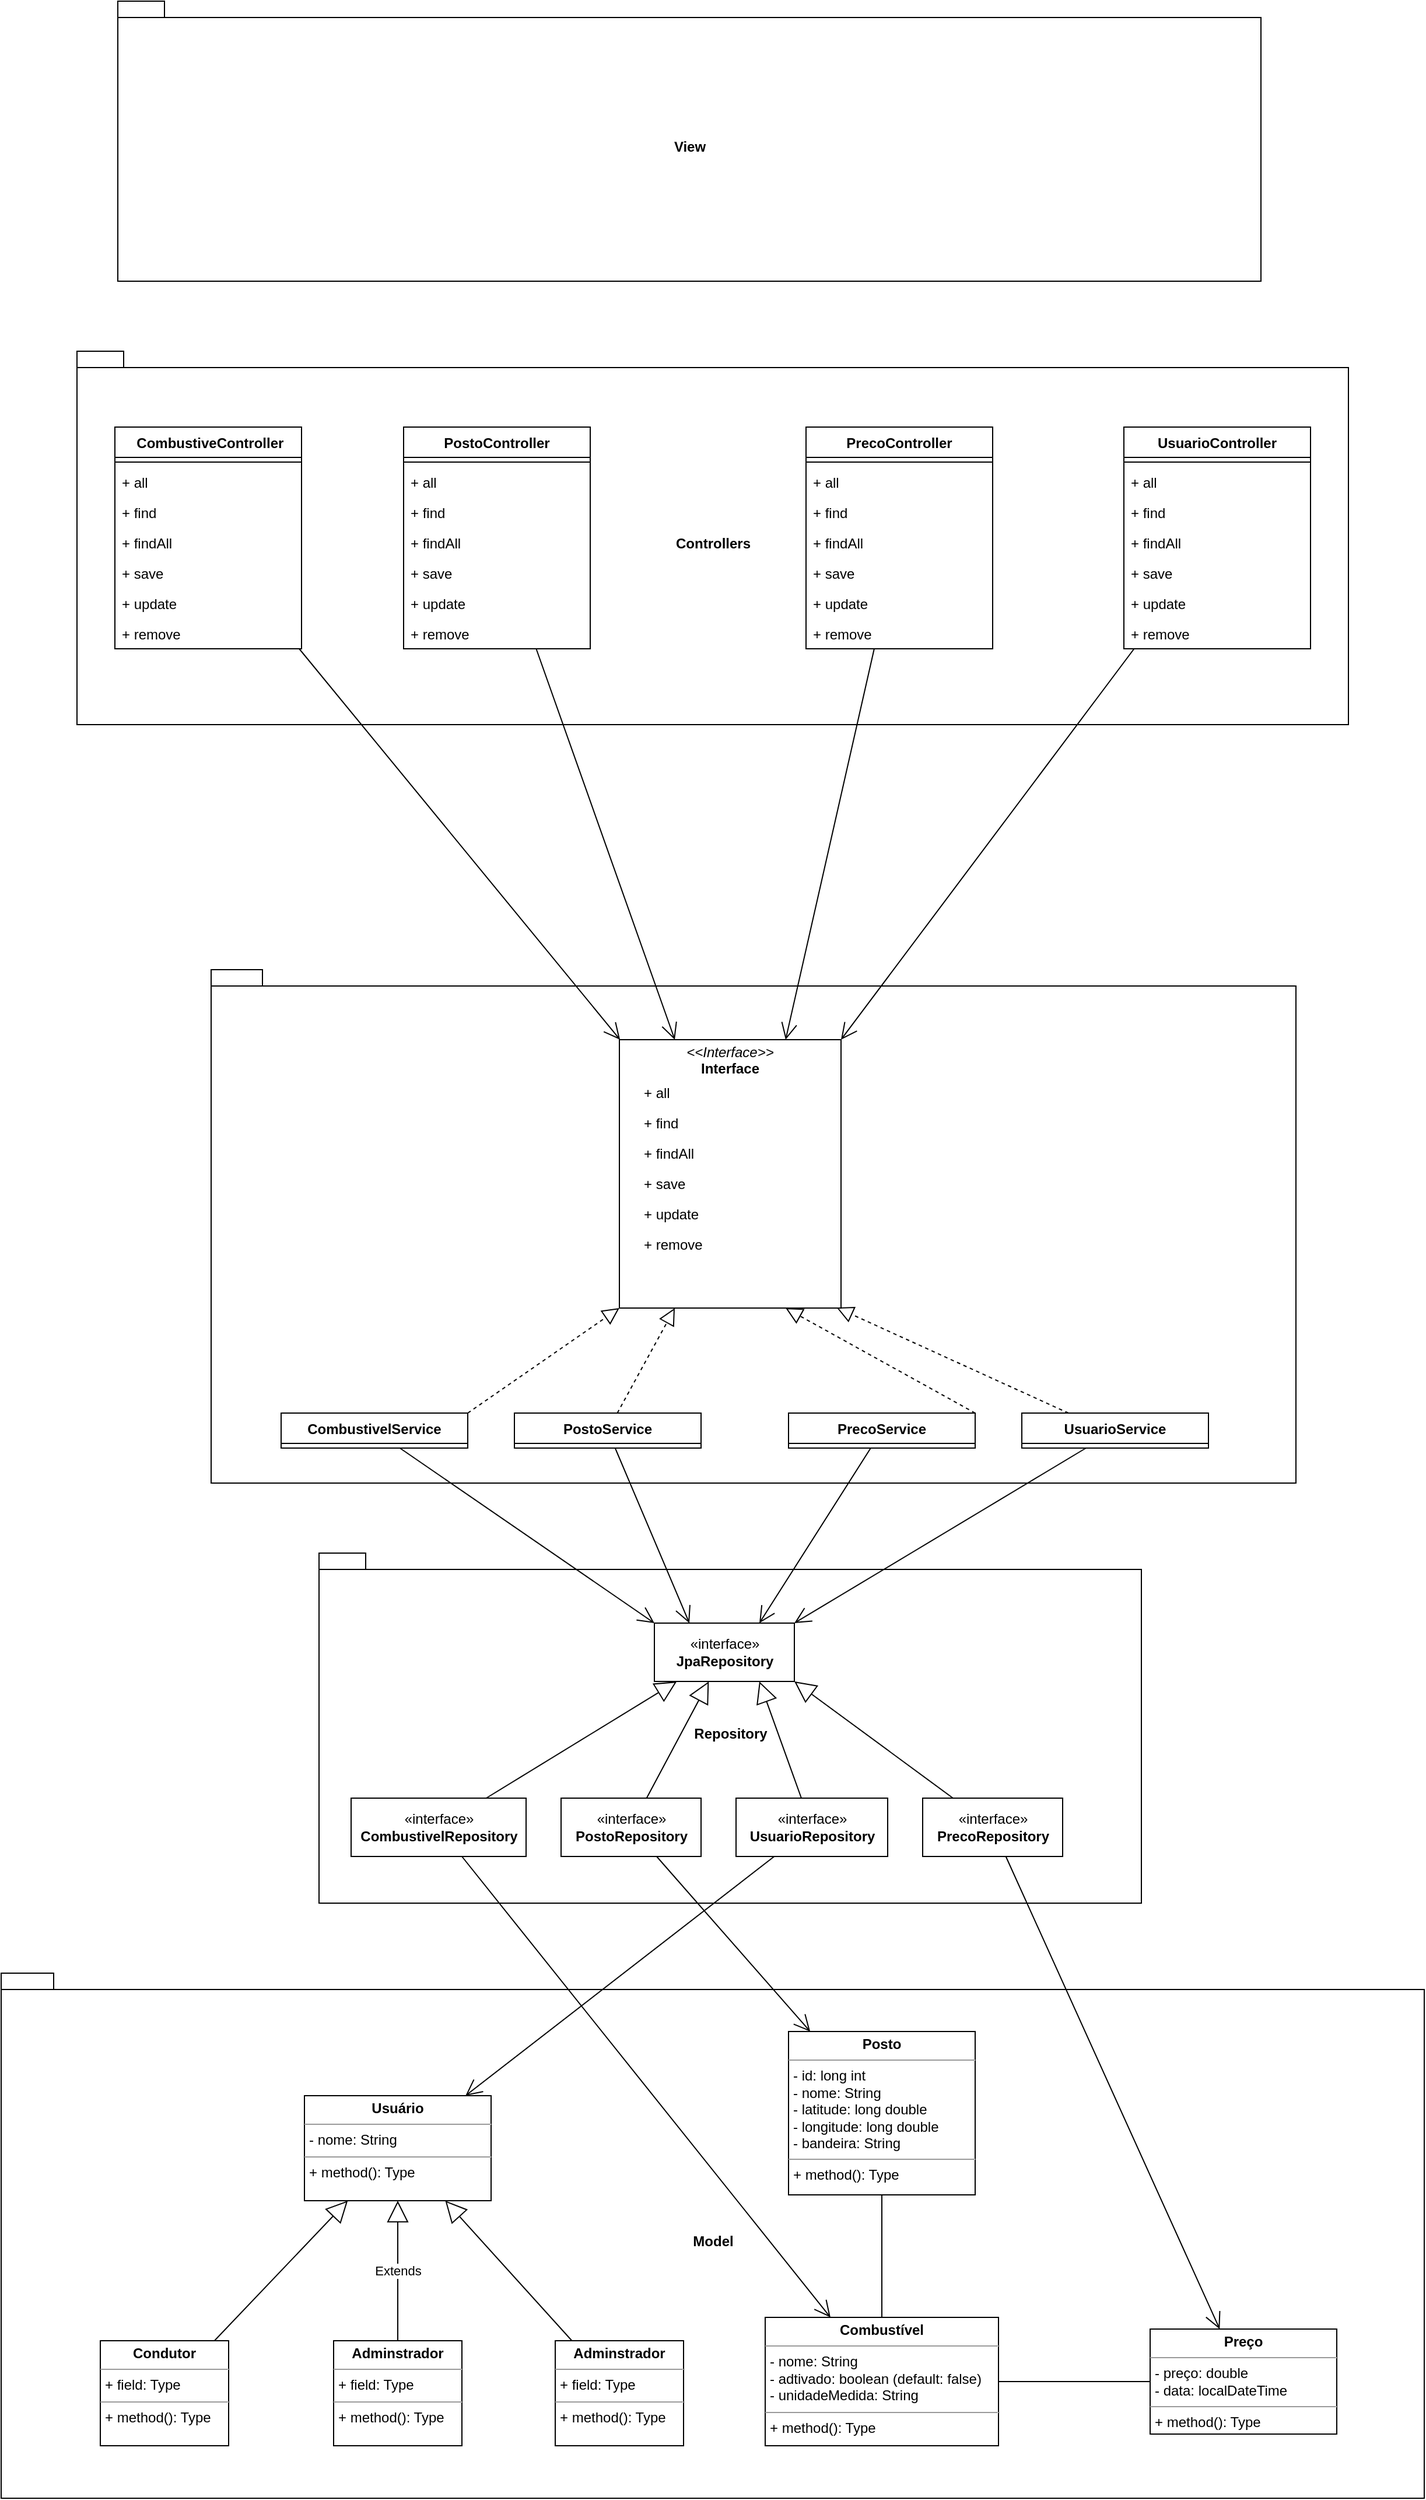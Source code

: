 <mxfile>
    <diagram id="sxfZZDxrCbmP2z4dNGOh" name="Página-1">
        <mxGraphModel dx="1049" dy="1868" grid="1" gridSize="10" guides="1" tooltips="1" connect="1" arrows="1" fold="1" page="0" pageScale="1" pageWidth="827" pageHeight="1169" math="0" shadow="0">
            <root>
                <mxCell id="0"/>
                <mxCell id="1" parent="0"/>
                <mxCell id="4" value="Repository" style="shape=folder;fontStyle=1;spacingTop=10;tabWidth=40;tabHeight=14;tabPosition=left;html=1;labelBackgroundColor=none;fontColor=default;" vertex="1" parent="1">
                    <mxGeometry x="272.5" y="220" width="705" height="300" as="geometry"/>
                </mxCell>
                <mxCell id="35" value="«interface»&lt;br&gt;&lt;span style=&quot;font-weight: 700;&quot;&gt;CombustivelRepository&lt;/span&gt;" style="html=1;labelBackgroundColor=none;fontColor=default;" vertex="1" parent="1">
                    <mxGeometry x="300" y="430" width="150" height="50" as="geometry"/>
                </mxCell>
                <mxCell id="38" value="«interface»&lt;br&gt;&lt;span style=&quot;font-weight: 700;&quot;&gt;PostoRepository&lt;/span&gt;" style="html=1;labelBackgroundColor=none;fontColor=default;" vertex="1" parent="1">
                    <mxGeometry x="480" y="430" width="120" height="50" as="geometry"/>
                </mxCell>
                <mxCell id="39" value="«interface»&lt;br&gt;&lt;span style=&quot;font-weight: 700;&quot;&gt;PrecoRepository&lt;/span&gt;" style="html=1;labelBackgroundColor=none;fontColor=default;" vertex="1" parent="1">
                    <mxGeometry x="790" y="430" width="120" height="50" as="geometry"/>
                </mxCell>
                <mxCell id="41" value="«interface»&lt;br&gt;&lt;span style=&quot;font-weight: 700;&quot;&gt;UsuarioRepository&lt;/span&gt;" style="html=1;labelBackgroundColor=none;fontColor=default;" vertex="1" parent="1">
                    <mxGeometry x="630" y="430" width="130" height="50" as="geometry"/>
                </mxCell>
                <mxCell id="42" value="«interface»&lt;br&gt;&lt;b&gt;JpaRepository&lt;/b&gt;" style="html=1;labelBackgroundColor=none;fontColor=default;" vertex="1" parent="1">
                    <mxGeometry x="560" y="280" width="120" height="50" as="geometry"/>
                </mxCell>
                <mxCell id="43" value="" style="endArrow=block;endSize=16;endFill=0;html=1;fontColor=default;entryX=0.75;entryY=1;entryDx=0;entryDy=0;" edge="1" parent="1" source="41" target="42">
                    <mxGeometry width="160" relative="1" as="geometry">
                        <mxPoint x="460" y="400" as="sourcePoint"/>
                        <mxPoint x="540" y="440" as="targetPoint"/>
                    </mxGeometry>
                </mxCell>
                <mxCell id="44" value="" style="endArrow=block;endSize=16;endFill=0;html=1;fontColor=default;entryX=1;entryY=1;entryDx=0;entryDy=0;" edge="1" parent="1" source="39" target="42">
                    <mxGeometry width="160" relative="1" as="geometry">
                        <mxPoint x="380" y="440" as="sourcePoint"/>
                        <mxPoint x="540" y="440" as="targetPoint"/>
                    </mxGeometry>
                </mxCell>
                <mxCell id="45" value="" style="endArrow=block;endSize=16;endFill=0;html=1;fontColor=default;" edge="1" parent="1" source="38" target="42">
                    <mxGeometry width="160" relative="1" as="geometry">
                        <mxPoint x="380" y="440" as="sourcePoint"/>
                        <mxPoint x="540" y="440" as="targetPoint"/>
                    </mxGeometry>
                </mxCell>
                <mxCell id="46" value="" style="endArrow=block;endSize=16;endFill=0;html=1;fontColor=default;" edge="1" parent="1" source="35" target="42">
                    <mxGeometry width="160" relative="1" as="geometry">
                        <mxPoint x="380" y="440" as="sourcePoint"/>
                        <mxPoint x="540" y="440" as="targetPoint"/>
                    </mxGeometry>
                </mxCell>
                <mxCell id="47" value="Model" style="shape=folder;fontStyle=1;spacingTop=10;tabWidth=40;tabHeight=14;tabPosition=left;html=1;labelBackgroundColor=none;fontColor=default;" vertex="1" parent="1">
                    <mxGeometry y="580" width="1220" height="450" as="geometry"/>
                </mxCell>
                <mxCell id="48" value="&lt;p style=&quot;margin:0px;margin-top:4px;text-align:center;&quot;&gt;&lt;b&gt;Posto&lt;/b&gt;&lt;/p&gt;&lt;hr size=&quot;1&quot;&gt;&lt;p style=&quot;margin:0px;margin-left:4px;&quot;&gt;- id: long int&lt;/p&gt;&lt;p style=&quot;margin:0px;margin-left:4px;&quot;&gt;- nome: String&lt;/p&gt;&lt;p style=&quot;margin:0px;margin-left:4px;&quot;&gt;- latitude: long double&lt;/p&gt;&lt;p style=&quot;margin:0px;margin-left:4px;&quot;&gt;- longitude: long double&lt;/p&gt;&lt;p style=&quot;margin:0px;margin-left:4px;&quot;&gt;- bandeira: String&lt;/p&gt;&lt;hr size=&quot;1&quot;&gt;&lt;p style=&quot;margin:0px;margin-left:4px;&quot;&gt;+ method(): Type&lt;/p&gt;" style="verticalAlign=top;align=left;overflow=fill;fontSize=12;fontFamily=Helvetica;html=1;" vertex="1" parent="1">
                    <mxGeometry x="675" y="630" width="160" height="140" as="geometry"/>
                </mxCell>
                <mxCell id="49" value="&lt;p style=&quot;margin:0px;margin-top:4px;text-align:center;&quot;&gt;&lt;b&gt;Combustível&lt;/b&gt;&lt;/p&gt;&lt;hr size=&quot;1&quot;&gt;&lt;p style=&quot;margin:0px;margin-left:4px;&quot;&gt;- nome: String&lt;/p&gt;&lt;p style=&quot;margin:0px;margin-left:4px;&quot;&gt;- adtivado: boolean (default: false)&lt;/p&gt;&lt;p style=&quot;margin:0px;margin-left:4px;&quot;&gt;- unidadeMedida: String&lt;/p&gt;&lt;hr size=&quot;1&quot;&gt;&lt;p style=&quot;margin:0px;margin-left:4px;&quot;&gt;+ method(): Type&lt;/p&gt;" style="verticalAlign=top;align=left;overflow=fill;fontSize=12;fontFamily=Helvetica;html=1;" vertex="1" parent="1">
                    <mxGeometry x="655" y="875" width="200" height="110" as="geometry"/>
                </mxCell>
                <mxCell id="50" value="&lt;p style=&quot;margin:0px;margin-top:4px;text-align:center;&quot;&gt;&lt;b&gt;Usuário&lt;/b&gt;&lt;/p&gt;&lt;hr size=&quot;1&quot;&gt;&lt;p style=&quot;margin:0px;margin-left:4px;&quot;&gt;- nome: String&lt;/p&gt;&lt;hr size=&quot;1&quot;&gt;&lt;p style=&quot;margin:0px;margin-left:4px;&quot;&gt;+ method(): Type&lt;/p&gt;" style="verticalAlign=top;align=left;overflow=fill;fontSize=12;fontFamily=Helvetica;html=1;" vertex="1" parent="1">
                    <mxGeometry x="260" y="685" width="160" height="90" as="geometry"/>
                </mxCell>
                <mxCell id="51" value="&lt;p style=&quot;margin:0px;margin-top:4px;text-align:center;&quot;&gt;&lt;b&gt;Condutor&lt;/b&gt;&lt;/p&gt;&lt;hr size=&quot;1&quot;&gt;&lt;p style=&quot;margin:0px;margin-left:4px;&quot;&gt;+ field: Type&lt;/p&gt;&lt;hr size=&quot;1&quot;&gt;&lt;p style=&quot;margin:0px;margin-left:4px;&quot;&gt;+ method(): Type&lt;/p&gt;" style="verticalAlign=top;align=left;overflow=fill;fontSize=12;fontFamily=Helvetica;html=1;" vertex="1" parent="1">
                    <mxGeometry x="85" y="895" width="110" height="90" as="geometry"/>
                </mxCell>
                <mxCell id="52" value="&lt;p style=&quot;margin:0px;margin-top:4px;text-align:center;&quot;&gt;&lt;b&gt;Adminstrador&lt;/b&gt;&lt;/p&gt;&lt;hr size=&quot;1&quot;&gt;&lt;p style=&quot;margin:0px;margin-left:4px;&quot;&gt;+ field: Type&lt;/p&gt;&lt;hr size=&quot;1&quot;&gt;&lt;p style=&quot;margin:0px;margin-left:4px;&quot;&gt;+ method(): Type&lt;/p&gt;" style="verticalAlign=top;align=left;overflow=fill;fontSize=12;fontFamily=Helvetica;html=1;" vertex="1" parent="1">
                    <mxGeometry x="475" y="895" width="110" height="90" as="geometry"/>
                </mxCell>
                <mxCell id="53" value="" style="endArrow=block;endSize=16;endFill=0;html=1;" edge="1" parent="1" source="51" target="50">
                    <mxGeometry width="160" relative="1" as="geometry">
                        <mxPoint x="125" y="765" as="sourcePoint"/>
                        <mxPoint x="285" y="785" as="targetPoint"/>
                    </mxGeometry>
                </mxCell>
                <mxCell id="54" value="" style="endArrow=block;endSize=16;endFill=0;html=1;" edge="1" parent="1" source="52" target="50">
                    <mxGeometry width="160" relative="1" as="geometry">
                        <mxPoint x="240.769" y="835" as="sourcePoint"/>
                        <mxPoint x="420" y="775" as="targetPoint"/>
                    </mxGeometry>
                </mxCell>
                <mxCell id="55" value="" style="endArrow=none;edgeStyle=orthogonalEdgeStyle;html=1;" edge="1" parent="1" source="48" target="49">
                    <mxGeometry relative="1" as="geometry">
                        <mxPoint x="835" y="835" as="sourcePoint"/>
                        <mxPoint x="955" y="1015" as="targetPoint"/>
                    </mxGeometry>
                </mxCell>
                <mxCell id="56" value="&lt;p style=&quot;margin:0px;margin-top:4px;text-align:center;&quot;&gt;&lt;b&gt;Preço&lt;/b&gt;&lt;/p&gt;&lt;hr size=&quot;1&quot;&gt;&lt;p style=&quot;margin:0px;margin-left:4px;&quot;&gt;- preço: double&lt;/p&gt;&lt;p style=&quot;margin:0px;margin-left:4px;&quot;&gt;- data: localDateTime&lt;/p&gt;&lt;hr size=&quot;1&quot;&gt;&lt;p style=&quot;margin:0px;margin-left:4px;&quot;&gt;+ method(): Type&lt;/p&gt;" style="verticalAlign=top;align=left;overflow=fill;fontSize=12;fontFamily=Helvetica;html=1;" vertex="1" parent="1">
                    <mxGeometry x="985" y="885" width="160" height="90" as="geometry"/>
                </mxCell>
                <mxCell id="57" value="" style="endArrow=none;html=1;edgeStyle=orthogonalEdgeStyle;shadow=0;sketch=0;" edge="1" parent="1" source="49" target="56">
                    <mxGeometry relative="1" as="geometry">
                        <mxPoint x="785" y="855" as="sourcePoint"/>
                        <mxPoint x="945" y="855" as="targetPoint"/>
                    </mxGeometry>
                </mxCell>
                <mxCell id="58" value="&lt;p style=&quot;margin:0px;margin-top:4px;text-align:center;&quot;&gt;&lt;b&gt;Adminstrador&lt;/b&gt;&lt;/p&gt;&lt;hr size=&quot;1&quot;&gt;&lt;p style=&quot;margin:0px;margin-left:4px;&quot;&gt;+ field: Type&lt;/p&gt;&lt;hr size=&quot;1&quot;&gt;&lt;p style=&quot;margin:0px;margin-left:4px;&quot;&gt;+ method(): Type&lt;/p&gt;" style="verticalAlign=top;align=left;overflow=fill;fontSize=12;fontFamily=Helvetica;html=1;" vertex="1" parent="1">
                    <mxGeometry x="285" y="895" width="110" height="90" as="geometry"/>
                </mxCell>
                <mxCell id="59" value="Extends" style="endArrow=block;endSize=16;endFill=0;html=1;entryX=0.5;entryY=1;entryDx=0;entryDy=0;" edge="1" parent="1" source="58" target="50">
                    <mxGeometry width="160" relative="1" as="geometry">
                        <mxPoint x="535" y="955" as="sourcePoint"/>
                        <mxPoint x="695" y="955" as="targetPoint"/>
                    </mxGeometry>
                </mxCell>
                <mxCell id="60" value="Controllers" style="shape=folder;fontStyle=1;spacingTop=10;tabWidth=40;tabHeight=14;tabPosition=left;html=1;labelBackgroundColor=none;fontColor=default;movable=1;resizable=1;rotatable=1;deletable=1;editable=1;connectable=1;" vertex="1" parent="1">
                    <mxGeometry x="65" y="-810" width="1090" height="320" as="geometry"/>
                </mxCell>
                <mxCell id="88" value="UsuarioController" style="swimlane;fontStyle=1;align=center;verticalAlign=top;childLayout=stackLayout;horizontal=1;startSize=26;horizontalStack=0;resizeParent=1;resizeParentMax=0;resizeLast=0;collapsible=1;marginBottom=0;labelBackgroundColor=none;fontColor=default;" vertex="1" parent="1">
                    <mxGeometry x="962.5" y="-745" width="160" height="190" as="geometry"/>
                </mxCell>
                <mxCell id="95" value="" style="line;strokeWidth=1;fillColor=none;align=left;verticalAlign=middle;spacingTop=-1;spacingLeft=3;spacingRight=3;rotatable=0;labelPosition=right;points=[];portConstraint=eastwest;strokeColor=inherit;labelBackgroundColor=none;fontColor=default;" vertex="1" parent="88">
                    <mxGeometry y="26" width="160" height="8" as="geometry"/>
                </mxCell>
                <mxCell id="96" value="+ all" style="text;strokeColor=none;fillColor=none;align=left;verticalAlign=top;spacingLeft=4;spacingRight=4;overflow=hidden;rotatable=0;points=[[0,0.5],[1,0.5]];portConstraint=eastwest;labelBackgroundColor=none;fontColor=default;" vertex="1" parent="88">
                    <mxGeometry y="34" width="160" height="26" as="geometry"/>
                </mxCell>
                <mxCell id="106" value="+ find" style="text;strokeColor=none;fillColor=none;align=left;verticalAlign=top;spacingLeft=4;spacingRight=4;overflow=hidden;rotatable=0;points=[[0,0.5],[1,0.5]];portConstraint=eastwest;labelBackgroundColor=none;fontColor=default;" vertex="1" parent="88">
                    <mxGeometry y="60" width="160" height="26" as="geometry"/>
                </mxCell>
                <mxCell id="107" value="+ findAll" style="text;strokeColor=none;fillColor=none;align=left;verticalAlign=top;spacingLeft=4;spacingRight=4;overflow=hidden;rotatable=0;points=[[0,0.5],[1,0.5]];portConstraint=eastwest;labelBackgroundColor=none;fontColor=default;" vertex="1" parent="88">
                    <mxGeometry y="86" width="160" height="26" as="geometry"/>
                </mxCell>
                <mxCell id="108" value="+ save" style="text;strokeColor=none;fillColor=none;align=left;verticalAlign=top;spacingLeft=4;spacingRight=4;overflow=hidden;rotatable=0;points=[[0,0.5],[1,0.5]];portConstraint=eastwest;labelBackgroundColor=none;fontColor=default;" vertex="1" parent="88">
                    <mxGeometry y="112" width="160" height="26" as="geometry"/>
                </mxCell>
                <mxCell id="109" value="+ update" style="text;strokeColor=none;fillColor=none;align=left;verticalAlign=top;spacingLeft=4;spacingRight=4;overflow=hidden;rotatable=0;points=[[0,0.5],[1,0.5]];portConstraint=eastwest;labelBackgroundColor=none;fontColor=default;" vertex="1" parent="88">
                    <mxGeometry y="138" width="160" height="26" as="geometry"/>
                </mxCell>
                <mxCell id="117" value="+ remove" style="text;strokeColor=none;fillColor=none;align=left;verticalAlign=top;spacingLeft=4;spacingRight=4;overflow=hidden;rotatable=0;points=[[0,0.5],[1,0.5]];portConstraint=eastwest;labelBackgroundColor=none;fontColor=default;" vertex="1" parent="88">
                    <mxGeometry y="164" width="160" height="26" as="geometry"/>
                </mxCell>
                <mxCell id="118" value="PrecoController" style="swimlane;fontStyle=1;align=center;verticalAlign=top;childLayout=stackLayout;horizontal=1;startSize=26;horizontalStack=0;resizeParent=1;resizeParentMax=0;resizeLast=0;collapsible=1;marginBottom=0;labelBackgroundColor=none;fontColor=default;" vertex="1" parent="1">
                    <mxGeometry x="690" y="-745" width="160" height="190" as="geometry"/>
                </mxCell>
                <mxCell id="119" value="" style="line;strokeWidth=1;fillColor=none;align=left;verticalAlign=middle;spacingTop=-1;spacingLeft=3;spacingRight=3;rotatable=0;labelPosition=right;points=[];portConstraint=eastwest;strokeColor=inherit;labelBackgroundColor=none;fontColor=default;" vertex="1" parent="118">
                    <mxGeometry y="26" width="160" height="8" as="geometry"/>
                </mxCell>
                <mxCell id="120" value="+ all" style="text;strokeColor=none;fillColor=none;align=left;verticalAlign=top;spacingLeft=4;spacingRight=4;overflow=hidden;rotatable=0;points=[[0,0.5],[1,0.5]];portConstraint=eastwest;labelBackgroundColor=none;fontColor=default;" vertex="1" parent="118">
                    <mxGeometry y="34" width="160" height="26" as="geometry"/>
                </mxCell>
                <mxCell id="121" value="+ find" style="text;strokeColor=none;fillColor=none;align=left;verticalAlign=top;spacingLeft=4;spacingRight=4;overflow=hidden;rotatable=0;points=[[0,0.5],[1,0.5]];portConstraint=eastwest;labelBackgroundColor=none;fontColor=default;" vertex="1" parent="118">
                    <mxGeometry y="60" width="160" height="26" as="geometry"/>
                </mxCell>
                <mxCell id="122" value="+ findAll" style="text;strokeColor=none;fillColor=none;align=left;verticalAlign=top;spacingLeft=4;spacingRight=4;overflow=hidden;rotatable=0;points=[[0,0.5],[1,0.5]];portConstraint=eastwest;labelBackgroundColor=none;fontColor=default;" vertex="1" parent="118">
                    <mxGeometry y="86" width="160" height="26" as="geometry"/>
                </mxCell>
                <mxCell id="123" value="+ save" style="text;strokeColor=none;fillColor=none;align=left;verticalAlign=top;spacingLeft=4;spacingRight=4;overflow=hidden;rotatable=0;points=[[0,0.5],[1,0.5]];portConstraint=eastwest;labelBackgroundColor=none;fontColor=default;" vertex="1" parent="118">
                    <mxGeometry y="112" width="160" height="26" as="geometry"/>
                </mxCell>
                <mxCell id="124" value="+ update" style="text;strokeColor=none;fillColor=none;align=left;verticalAlign=top;spacingLeft=4;spacingRight=4;overflow=hidden;rotatable=0;points=[[0,0.5],[1,0.5]];portConstraint=eastwest;labelBackgroundColor=none;fontColor=default;" vertex="1" parent="118">
                    <mxGeometry y="138" width="160" height="26" as="geometry"/>
                </mxCell>
                <mxCell id="125" value="+ remove" style="text;strokeColor=none;fillColor=none;align=left;verticalAlign=top;spacingLeft=4;spacingRight=4;overflow=hidden;rotatable=0;points=[[0,0.5],[1,0.5]];portConstraint=eastwest;labelBackgroundColor=none;fontColor=default;" vertex="1" parent="118">
                    <mxGeometry y="164" width="160" height="26" as="geometry"/>
                </mxCell>
                <mxCell id="126" value="PostoController" style="swimlane;fontStyle=1;align=center;verticalAlign=top;childLayout=stackLayout;horizontal=1;startSize=26;horizontalStack=0;resizeParent=1;resizeParentMax=0;resizeLast=0;collapsible=1;marginBottom=0;labelBackgroundColor=none;fontColor=default;" vertex="1" parent="1">
                    <mxGeometry x="345" y="-745" width="160" height="190" as="geometry"/>
                </mxCell>
                <mxCell id="127" value="" style="line;strokeWidth=1;fillColor=none;align=left;verticalAlign=middle;spacingTop=-1;spacingLeft=3;spacingRight=3;rotatable=0;labelPosition=right;points=[];portConstraint=eastwest;strokeColor=inherit;labelBackgroundColor=none;fontColor=default;" vertex="1" parent="126">
                    <mxGeometry y="26" width="160" height="8" as="geometry"/>
                </mxCell>
                <mxCell id="128" value="+ all" style="text;strokeColor=none;fillColor=none;align=left;verticalAlign=top;spacingLeft=4;spacingRight=4;overflow=hidden;rotatable=0;points=[[0,0.5],[1,0.5]];portConstraint=eastwest;labelBackgroundColor=none;fontColor=default;" vertex="1" parent="126">
                    <mxGeometry y="34" width="160" height="26" as="geometry"/>
                </mxCell>
                <mxCell id="129" value="+ find" style="text;strokeColor=none;fillColor=none;align=left;verticalAlign=top;spacingLeft=4;spacingRight=4;overflow=hidden;rotatable=0;points=[[0,0.5],[1,0.5]];portConstraint=eastwest;labelBackgroundColor=none;fontColor=default;" vertex="1" parent="126">
                    <mxGeometry y="60" width="160" height="26" as="geometry"/>
                </mxCell>
                <mxCell id="130" value="+ findAll" style="text;strokeColor=none;fillColor=none;align=left;verticalAlign=top;spacingLeft=4;spacingRight=4;overflow=hidden;rotatable=0;points=[[0,0.5],[1,0.5]];portConstraint=eastwest;labelBackgroundColor=none;fontColor=default;" vertex="1" parent="126">
                    <mxGeometry y="86" width="160" height="26" as="geometry"/>
                </mxCell>
                <mxCell id="131" value="+ save" style="text;strokeColor=none;fillColor=none;align=left;verticalAlign=top;spacingLeft=4;spacingRight=4;overflow=hidden;rotatable=0;points=[[0,0.5],[1,0.5]];portConstraint=eastwest;labelBackgroundColor=none;fontColor=default;" vertex="1" parent="126">
                    <mxGeometry y="112" width="160" height="26" as="geometry"/>
                </mxCell>
                <mxCell id="132" value="+ update" style="text;strokeColor=none;fillColor=none;align=left;verticalAlign=top;spacingLeft=4;spacingRight=4;overflow=hidden;rotatable=0;points=[[0,0.5],[1,0.5]];portConstraint=eastwest;labelBackgroundColor=none;fontColor=default;" vertex="1" parent="126">
                    <mxGeometry y="138" width="160" height="26" as="geometry"/>
                </mxCell>
                <mxCell id="133" value="+ remove" style="text;strokeColor=none;fillColor=none;align=left;verticalAlign=top;spacingLeft=4;spacingRight=4;overflow=hidden;rotatable=0;points=[[0,0.5],[1,0.5]];portConstraint=eastwest;labelBackgroundColor=none;fontColor=default;" vertex="1" parent="126">
                    <mxGeometry y="164" width="160" height="26" as="geometry"/>
                </mxCell>
                <mxCell id="134" value=" CombustiveController" style="swimlane;fontStyle=1;align=center;verticalAlign=top;childLayout=stackLayout;horizontal=1;startSize=26;horizontalStack=0;resizeParent=1;resizeParentMax=0;resizeLast=0;collapsible=1;marginBottom=0;labelBackgroundColor=none;fontColor=default;" vertex="1" parent="1">
                    <mxGeometry x="97.5" y="-745" width="160" height="190" as="geometry"/>
                </mxCell>
                <mxCell id="135" value="" style="line;strokeWidth=1;fillColor=none;align=left;verticalAlign=middle;spacingTop=-1;spacingLeft=3;spacingRight=3;rotatable=0;labelPosition=right;points=[];portConstraint=eastwest;strokeColor=inherit;labelBackgroundColor=none;fontColor=default;" vertex="1" parent="134">
                    <mxGeometry y="26" width="160" height="8" as="geometry"/>
                </mxCell>
                <mxCell id="136" value="+ all" style="text;strokeColor=none;fillColor=none;align=left;verticalAlign=top;spacingLeft=4;spacingRight=4;overflow=hidden;rotatable=0;points=[[0,0.5],[1,0.5]];portConstraint=eastwest;labelBackgroundColor=none;fontColor=default;" vertex="1" parent="134">
                    <mxGeometry y="34" width="160" height="26" as="geometry"/>
                </mxCell>
                <mxCell id="137" value="+ find" style="text;strokeColor=none;fillColor=none;align=left;verticalAlign=top;spacingLeft=4;spacingRight=4;overflow=hidden;rotatable=0;points=[[0,0.5],[1,0.5]];portConstraint=eastwest;labelBackgroundColor=none;fontColor=default;" vertex="1" parent="134">
                    <mxGeometry y="60" width="160" height="26" as="geometry"/>
                </mxCell>
                <mxCell id="138" value="+ findAll" style="text;strokeColor=none;fillColor=none;align=left;verticalAlign=top;spacingLeft=4;spacingRight=4;overflow=hidden;rotatable=0;points=[[0,0.5],[1,0.5]];portConstraint=eastwest;labelBackgroundColor=none;fontColor=default;" vertex="1" parent="134">
                    <mxGeometry y="86" width="160" height="26" as="geometry"/>
                </mxCell>
                <mxCell id="139" value="+ save" style="text;strokeColor=none;fillColor=none;align=left;verticalAlign=top;spacingLeft=4;spacingRight=4;overflow=hidden;rotatable=0;points=[[0,0.5],[1,0.5]];portConstraint=eastwest;labelBackgroundColor=none;fontColor=default;" vertex="1" parent="134">
                    <mxGeometry y="112" width="160" height="26" as="geometry"/>
                </mxCell>
                <mxCell id="140" value="+ update" style="text;strokeColor=none;fillColor=none;align=left;verticalAlign=top;spacingLeft=4;spacingRight=4;overflow=hidden;rotatable=0;points=[[0,0.5],[1,0.5]];portConstraint=eastwest;labelBackgroundColor=none;fontColor=default;" vertex="1" parent="134">
                    <mxGeometry y="138" width="160" height="26" as="geometry"/>
                </mxCell>
                <mxCell id="141" value="+ remove" style="text;strokeColor=none;fillColor=none;align=left;verticalAlign=top;spacingLeft=4;spacingRight=4;overflow=hidden;rotatable=0;points=[[0,0.5],[1,0.5]];portConstraint=eastwest;labelBackgroundColor=none;fontColor=default;" vertex="1" parent="134">
                    <mxGeometry y="164" width="160" height="26" as="geometry"/>
                </mxCell>
                <mxCell id="142" value="Service" style="shape=folder;fontStyle=1;spacingTop=10;tabWidth=40;tabHeight=14;tabPosition=left;html=1;labelBackgroundColor=none;fontColor=default;" vertex="1" parent="1">
                    <mxGeometry x="180" y="-280" width="930" height="440" as="geometry"/>
                </mxCell>
                <mxCell id="144" value="CombustivelService" style="swimlane;fontStyle=1;align=center;verticalAlign=top;childLayout=stackLayout;horizontal=1;startSize=26;horizontalStack=0;resizeParent=1;resizeParentMax=0;resizeLast=0;collapsible=1;marginBottom=0;labelBackgroundColor=none;fontColor=default;" vertex="1" parent="1">
                    <mxGeometry x="240" y="100" width="160" height="30" as="geometry"/>
                </mxCell>
                <mxCell id="153" value="PostoService" style="swimlane;fontStyle=1;align=center;verticalAlign=top;childLayout=stackLayout;horizontal=1;startSize=26;horizontalStack=0;resizeParent=1;resizeParentMax=0;resizeLast=0;collapsible=1;marginBottom=0;labelBackgroundColor=none;fontColor=default;" vertex="1" parent="1">
                    <mxGeometry x="440" y="100" width="160" height="30" as="geometry"/>
                </mxCell>
                <mxCell id="161" value="PrecoService" style="swimlane;fontStyle=1;align=center;verticalAlign=top;childLayout=stackLayout;horizontal=1;startSize=26;horizontalStack=0;resizeParent=1;resizeParentMax=0;resizeLast=0;collapsible=1;marginBottom=0;labelBackgroundColor=none;fontColor=default;" vertex="1" parent="1">
                    <mxGeometry x="675" y="100" width="160" height="30" as="geometry"/>
                </mxCell>
                <mxCell id="170" value="UsuarioService" style="swimlane;fontStyle=1;align=center;verticalAlign=top;childLayout=stackLayout;horizontal=1;startSize=26;horizontalStack=0;resizeParent=1;resizeParentMax=0;resizeLast=0;collapsible=1;marginBottom=0;labelBackgroundColor=none;fontColor=default;" vertex="1" parent="1">
                    <mxGeometry x="875" y="100" width="160" height="30" as="geometry"/>
                </mxCell>
                <mxCell id="178" value="View" style="shape=folder;fontStyle=1;spacingTop=10;tabWidth=40;tabHeight=14;tabPosition=left;html=1;labelBackgroundColor=none;fontColor=default;" vertex="1" parent="1">
                    <mxGeometry x="100" y="-1110" width="980" height="240" as="geometry"/>
                </mxCell>
                <mxCell id="181" value="" style="endArrow=block;dashed=1;endFill=0;endSize=12;html=1;fontColor=default;exitX=1;exitY=0;exitDx=0;exitDy=0;entryX=0;entryY=1;entryDx=0;entryDy=0;" edge="1" parent="1" source="144" target="186">
                    <mxGeometry width="160" relative="1" as="geometry">
                        <mxPoint x="440" y="70" as="sourcePoint"/>
                        <mxPoint x="580" y="34.894" as="targetPoint"/>
                    </mxGeometry>
                </mxCell>
                <mxCell id="182" value="" style="endArrow=block;dashed=1;endFill=0;endSize=12;html=1;fontColor=default;entryX=0.25;entryY=1;entryDx=0;entryDy=0;" edge="1" parent="1" source="153" target="186">
                    <mxGeometry width="160" relative="1" as="geometry">
                        <mxPoint x="410" y="159.286" as="sourcePoint"/>
                        <mxPoint x="619.028" y="40" as="targetPoint"/>
                    </mxGeometry>
                </mxCell>
                <mxCell id="183" value="" style="endArrow=block;dashed=1;endFill=0;endSize=12;html=1;fontColor=default;exitX=1;exitY=0;exitDx=0;exitDy=0;entryX=0.75;entryY=1;entryDx=0;entryDy=0;" edge="1" parent="1" source="161" target="186">
                    <mxGeometry width="160" relative="1" as="geometry">
                        <mxPoint x="410" y="159.286" as="sourcePoint"/>
                        <mxPoint x="635" y="40" as="targetPoint"/>
                    </mxGeometry>
                </mxCell>
                <mxCell id="184" value="" style="endArrow=block;dashed=1;endFill=0;endSize=12;html=1;fontColor=default;entryX=0.98;entryY=0.998;entryDx=0;entryDy=0;exitX=0.25;exitY=0;exitDx=0;exitDy=0;entryPerimeter=0;" edge="1" parent="1" source="170" target="186">
                    <mxGeometry width="160" relative="1" as="geometry">
                        <mxPoint x="420" y="169.286" as="sourcePoint"/>
                        <mxPoint x="662.5" y="40" as="targetPoint"/>
                    </mxGeometry>
                </mxCell>
                <mxCell id="186" value="&lt;p style=&quot;margin:0px;margin-top:4px;text-align:center;&quot;&gt;&lt;i&gt;&amp;lt;&amp;lt;Interface&amp;gt;&amp;gt;&lt;/i&gt;&lt;br&gt;&lt;b&gt;Interface&lt;/b&gt;&lt;/p&gt;&lt;p style=&quot;margin:0px;margin-top:4px;text-align:center;&quot;&gt;&lt;b&gt;&lt;br&gt;&lt;/b&gt;&lt;/p&gt;" style="verticalAlign=top;align=left;overflow=fill;fontSize=12;fontFamily=Helvetica;html=1;labelBackgroundColor=none;fontColor=default;" vertex="1" parent="1">
                    <mxGeometry x="530" y="-220" width="190" height="230" as="geometry"/>
                </mxCell>
                <mxCell id="187" value="+ all" style="text;strokeColor=none;fillColor=none;align=left;verticalAlign=top;spacingLeft=4;spacingRight=4;overflow=hidden;rotatable=0;points=[[0,0.5],[1,0.5]];portConstraint=eastwest;labelBackgroundColor=none;fontColor=default;" vertex="1" parent="1">
                    <mxGeometry x="545" y="-188" width="160" height="26" as="geometry"/>
                </mxCell>
                <mxCell id="188" value="+ find" style="text;strokeColor=none;fillColor=none;align=left;verticalAlign=top;spacingLeft=4;spacingRight=4;overflow=hidden;rotatable=0;points=[[0,0.5],[1,0.5]];portConstraint=eastwest;labelBackgroundColor=none;fontColor=default;" vertex="1" parent="1">
                    <mxGeometry x="545" y="-162" width="160" height="26" as="geometry"/>
                </mxCell>
                <mxCell id="189" value="+ findAll" style="text;strokeColor=none;fillColor=none;align=left;verticalAlign=top;spacingLeft=4;spacingRight=4;overflow=hidden;rotatable=0;points=[[0,0.5],[1,0.5]];portConstraint=eastwest;labelBackgroundColor=none;fontColor=default;" vertex="1" parent="1">
                    <mxGeometry x="545" y="-136" width="160" height="26" as="geometry"/>
                </mxCell>
                <mxCell id="190" value="+ save" style="text;strokeColor=none;fillColor=none;align=left;verticalAlign=top;spacingLeft=4;spacingRight=4;overflow=hidden;rotatable=0;points=[[0,0.5],[1,0.5]];portConstraint=eastwest;labelBackgroundColor=none;fontColor=default;" vertex="1" parent="1">
                    <mxGeometry x="545" y="-110" width="160" height="26" as="geometry"/>
                </mxCell>
                <mxCell id="191" value="+ update" style="text;strokeColor=none;fillColor=none;align=left;verticalAlign=top;spacingLeft=4;spacingRight=4;overflow=hidden;rotatable=0;points=[[0,0.5],[1,0.5]];portConstraint=eastwest;labelBackgroundColor=none;fontColor=default;" vertex="1" parent="1">
                    <mxGeometry x="545" y="-84" width="160" height="26" as="geometry"/>
                </mxCell>
                <mxCell id="192" value="+ remove" style="text;strokeColor=none;fillColor=none;align=left;verticalAlign=top;spacingLeft=4;spacingRight=4;overflow=hidden;rotatable=0;points=[[0,0.5],[1,0.5]];portConstraint=eastwest;labelBackgroundColor=none;fontColor=default;" vertex="1" parent="1">
                    <mxGeometry x="545" y="-58" width="160" height="26" as="geometry"/>
                </mxCell>
                <mxCell id="194" value="" style="endArrow=open;endFill=1;endSize=12;html=1;fontColor=default;" edge="1" parent="1" source="134" target="186">
                    <mxGeometry width="160" relative="1" as="geometry">
                        <mxPoint x="460" y="-400" as="sourcePoint"/>
                        <mxPoint x="620" y="-400" as="targetPoint"/>
                    </mxGeometry>
                </mxCell>
                <mxCell id="195" value="" style="endArrow=open;endFill=1;endSize=12;html=1;fontColor=default;entryX=0.25;entryY=0;entryDx=0;entryDy=0;" edge="1" parent="1" source="126" target="186">
                    <mxGeometry width="160" relative="1" as="geometry">
                        <mxPoint x="265.505" y="-545" as="sourcePoint"/>
                        <mxPoint x="540.573" y="-210" as="targetPoint"/>
                    </mxGeometry>
                </mxCell>
                <mxCell id="196" value="" style="endArrow=open;endFill=1;endSize=12;html=1;fontColor=default;entryX=0.75;entryY=0;entryDx=0;entryDy=0;" edge="1" parent="1" source="118" target="186">
                    <mxGeometry width="160" relative="1" as="geometry">
                        <mxPoint x="468.692" y="-545" as="sourcePoint"/>
                        <mxPoint x="587.5" y="-210" as="targetPoint"/>
                    </mxGeometry>
                </mxCell>
                <mxCell id="197" value="" style="endArrow=open;endFill=1;endSize=12;html=1;fontColor=default;entryX=1;entryY=0;entryDx=0;entryDy=0;" edge="1" parent="1" source="88" target="186">
                    <mxGeometry width="160" relative="1" as="geometry">
                        <mxPoint x="478.692" y="-535" as="sourcePoint"/>
                        <mxPoint x="597.5" y="-200" as="targetPoint"/>
                    </mxGeometry>
                </mxCell>
                <mxCell id="198" value="" style="endArrow=open;endFill=1;endSize=12;html=1;fontColor=default;" edge="1" parent="1" source="35" target="49">
                    <mxGeometry width="160" relative="1" as="geometry">
                        <mxPoint x="410" y="610" as="sourcePoint"/>
                        <mxPoint x="570" y="610" as="targetPoint"/>
                    </mxGeometry>
                </mxCell>
                <mxCell id="199" value="" style="endArrow=open;endFill=1;endSize=12;html=1;fontColor=default;" edge="1" parent="1" source="38" target="48">
                    <mxGeometry width="160" relative="1" as="geometry">
                        <mxPoint x="410" y="610" as="sourcePoint"/>
                        <mxPoint x="570" y="610" as="targetPoint"/>
                    </mxGeometry>
                </mxCell>
                <mxCell id="200" value="" style="endArrow=open;endFill=1;endSize=12;html=1;fontColor=default;" edge="1" parent="1" source="41" target="50">
                    <mxGeometry width="160" relative="1" as="geometry">
                        <mxPoint x="410" y="610" as="sourcePoint"/>
                        <mxPoint x="570" y="610" as="targetPoint"/>
                    </mxGeometry>
                </mxCell>
                <mxCell id="201" value="" style="endArrow=open;endFill=1;endSize=12;html=1;fontColor=default;" edge="1" parent="1" source="39" target="56">
                    <mxGeometry width="160" relative="1" as="geometry">
                        <mxPoint x="410" y="610" as="sourcePoint"/>
                        <mxPoint x="570" y="610" as="targetPoint"/>
                    </mxGeometry>
                </mxCell>
                <mxCell id="202" value="" style="endArrow=open;endFill=1;endSize=12;html=1;fontColor=default;entryX=0;entryY=0;entryDx=0;entryDy=0;" edge="1" parent="1" source="144" target="42">
                    <mxGeometry width="160" relative="1" as="geometry">
                        <mxPoint x="540" y="360" as="sourcePoint"/>
                        <mxPoint x="700" y="360" as="targetPoint"/>
                    </mxGeometry>
                </mxCell>
                <mxCell id="203" value="" style="endArrow=open;endFill=1;endSize=12;html=1;fontColor=default;entryX=0.25;entryY=0;entryDx=0;entryDy=0;" edge="1" parent="1" source="153" target="42">
                    <mxGeometry width="160" relative="1" as="geometry">
                        <mxPoint x="332.426" y="140" as="sourcePoint"/>
                        <mxPoint x="380.956" y="440" as="targetPoint"/>
                    </mxGeometry>
                </mxCell>
                <mxCell id="205" value="" style="endArrow=open;endFill=1;endSize=12;html=1;fontColor=default;entryX=0.75;entryY=0;entryDx=0;entryDy=0;" edge="1" parent="1" source="161" target="42">
                    <mxGeometry width="160" relative="1" as="geometry">
                        <mxPoint x="351.818" y="140" as="sourcePoint"/>
                        <mxPoint x="570" y="290" as="targetPoint"/>
                    </mxGeometry>
                </mxCell>
                <mxCell id="206" value="" style="endArrow=open;endFill=1;endSize=12;html=1;fontColor=default;entryX=1;entryY=0;entryDx=0;entryDy=0;" edge="1" parent="1" source="170" target="42">
                    <mxGeometry width="160" relative="1" as="geometry">
                        <mxPoint x="361.818" y="150" as="sourcePoint"/>
                        <mxPoint x="580" y="300" as="targetPoint"/>
                    </mxGeometry>
                </mxCell>
            </root>
        </mxGraphModel>
    </diagram>
</mxfile>